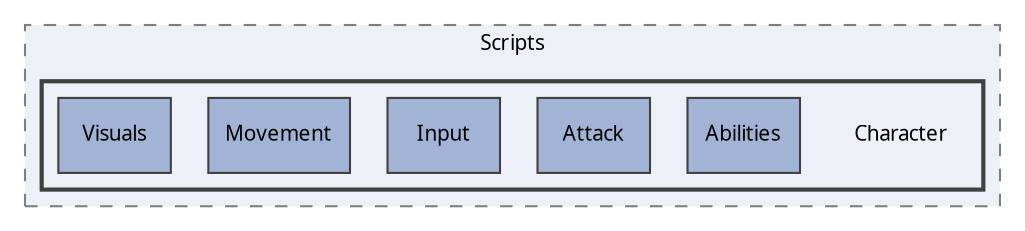 digraph "Character"
{
 // LATEX_PDF_SIZE
  edge [fontname="Calibrii",fontsize="10",labelfontname="Calibrii",labelfontsize="10"];
  node [fontname="Calibrii",fontsize="10",shape=record];
  compound=true
  subgraph clusterdir_f13b41af88cf68434578284aaf699e39 {
    graph [ bgcolor="#edf0f7", pencolor="grey50", style="filled,dashed,", label="Scripts", fontname="Calibrii", fontsize="10", URL="dir_f13b41af88cf68434578284aaf699e39.html"]
  subgraph clusterdir_bf53d0db9048da6b5c95efa9fb059aa7 {
    graph [ bgcolor="#edf0f7", pencolor="grey25", style="filled,bold,", label="", fontname="Calibrii", fontsize="10", URL="dir_bf53d0db9048da6b5c95efa9fb059aa7.html"]
    dir_bf53d0db9048da6b5c95efa9fb059aa7 [shape=plaintext, label="Character"];
  dir_30de46c826773a4412eca69f8304e38a [shape=box, label="Abilities", style="filled,", fillcolor="#a2b4d6", color="grey25", URL="dir_30de46c826773a4412eca69f8304e38a.html"];
  dir_0ef7b9e3e68345fb2eaf859f3bc78c44 [shape=box, label="Attack", style="filled,", fillcolor="#a2b4d6", color="grey25", URL="dir_0ef7b9e3e68345fb2eaf859f3bc78c44.html"];
  dir_4b3dd79692d693d9067947ddbbe9d5c4 [shape=box, label="Input", style="filled,", fillcolor="#a2b4d6", color="grey25", URL="dir_4b3dd79692d693d9067947ddbbe9d5c4.html"];
  dir_0c9dc24c35c8d4bdcee60378504c2111 [shape=box, label="Movement", style="filled,", fillcolor="#a2b4d6", color="grey25", URL="dir_0c9dc24c35c8d4bdcee60378504c2111.html"];
  dir_92e072e12fc4b0fcb732fe26937f755f [shape=box, label="Visuals", style="filled,", fillcolor="#a2b4d6", color="grey25", URL="dir_92e072e12fc4b0fcb732fe26937f755f.html"];
  }
  }
}
